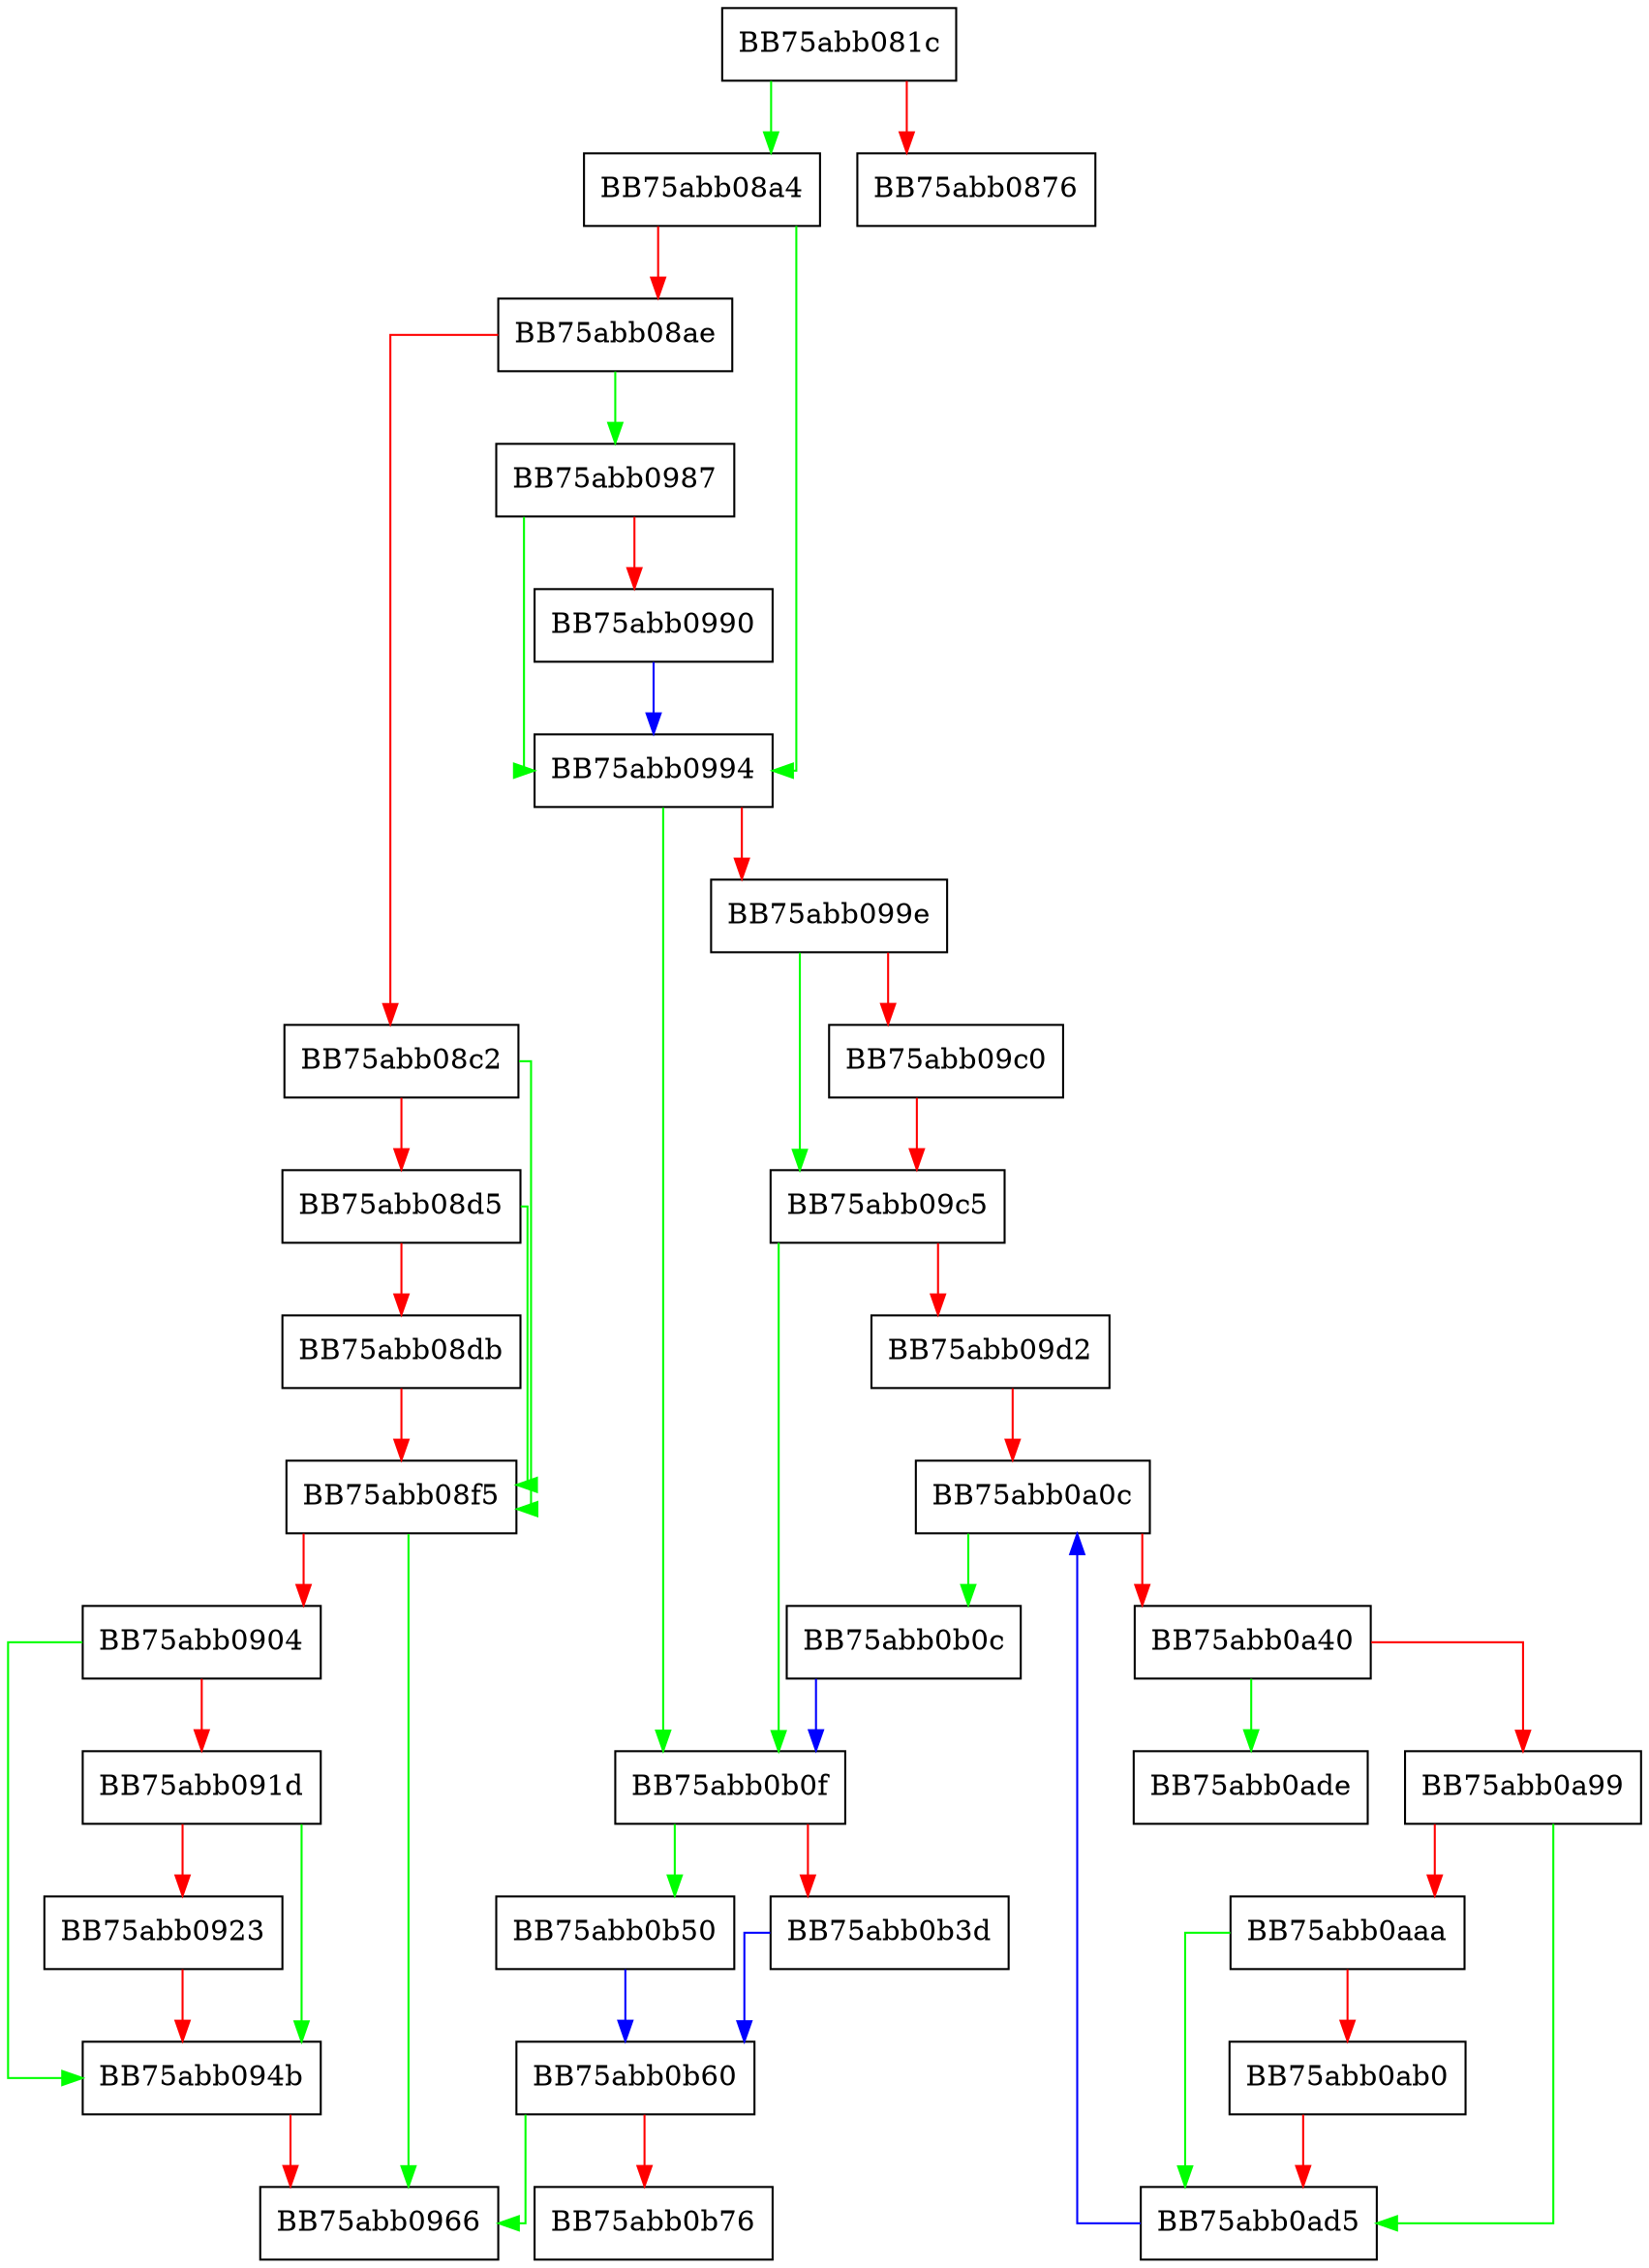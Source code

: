 digraph Register {
  node [shape="box"];
  graph [splines=ortho];
  BB75abb081c -> BB75abb08a4 [color="green"];
  BB75abb081c -> BB75abb0876 [color="red"];
  BB75abb08a4 -> BB75abb0994 [color="green"];
  BB75abb08a4 -> BB75abb08ae [color="red"];
  BB75abb08ae -> BB75abb0987 [color="green"];
  BB75abb08ae -> BB75abb08c2 [color="red"];
  BB75abb08c2 -> BB75abb08f5 [color="green"];
  BB75abb08c2 -> BB75abb08d5 [color="red"];
  BB75abb08d5 -> BB75abb08f5 [color="green"];
  BB75abb08d5 -> BB75abb08db [color="red"];
  BB75abb08db -> BB75abb08f5 [color="red"];
  BB75abb08f5 -> BB75abb0966 [color="green"];
  BB75abb08f5 -> BB75abb0904 [color="red"];
  BB75abb0904 -> BB75abb094b [color="green"];
  BB75abb0904 -> BB75abb091d [color="red"];
  BB75abb091d -> BB75abb094b [color="green"];
  BB75abb091d -> BB75abb0923 [color="red"];
  BB75abb0923 -> BB75abb094b [color="red"];
  BB75abb094b -> BB75abb0966 [color="red"];
  BB75abb0987 -> BB75abb0994 [color="green"];
  BB75abb0987 -> BB75abb0990 [color="red"];
  BB75abb0990 -> BB75abb0994 [color="blue"];
  BB75abb0994 -> BB75abb0b0f [color="green"];
  BB75abb0994 -> BB75abb099e [color="red"];
  BB75abb099e -> BB75abb09c5 [color="green"];
  BB75abb099e -> BB75abb09c0 [color="red"];
  BB75abb09c0 -> BB75abb09c5 [color="red"];
  BB75abb09c5 -> BB75abb0b0f [color="green"];
  BB75abb09c5 -> BB75abb09d2 [color="red"];
  BB75abb09d2 -> BB75abb0a0c [color="red"];
  BB75abb0a0c -> BB75abb0b0c [color="green"];
  BB75abb0a0c -> BB75abb0a40 [color="red"];
  BB75abb0a40 -> BB75abb0ade [color="green"];
  BB75abb0a40 -> BB75abb0a99 [color="red"];
  BB75abb0a99 -> BB75abb0ad5 [color="green"];
  BB75abb0a99 -> BB75abb0aaa [color="red"];
  BB75abb0aaa -> BB75abb0ad5 [color="green"];
  BB75abb0aaa -> BB75abb0ab0 [color="red"];
  BB75abb0ab0 -> BB75abb0ad5 [color="red"];
  BB75abb0ad5 -> BB75abb0a0c [color="blue"];
  BB75abb0b0c -> BB75abb0b0f [color="blue"];
  BB75abb0b0f -> BB75abb0b50 [color="green"];
  BB75abb0b0f -> BB75abb0b3d [color="red"];
  BB75abb0b3d -> BB75abb0b60 [color="blue"];
  BB75abb0b50 -> BB75abb0b60 [color="blue"];
  BB75abb0b60 -> BB75abb0966 [color="green"];
  BB75abb0b60 -> BB75abb0b76 [color="red"];
}